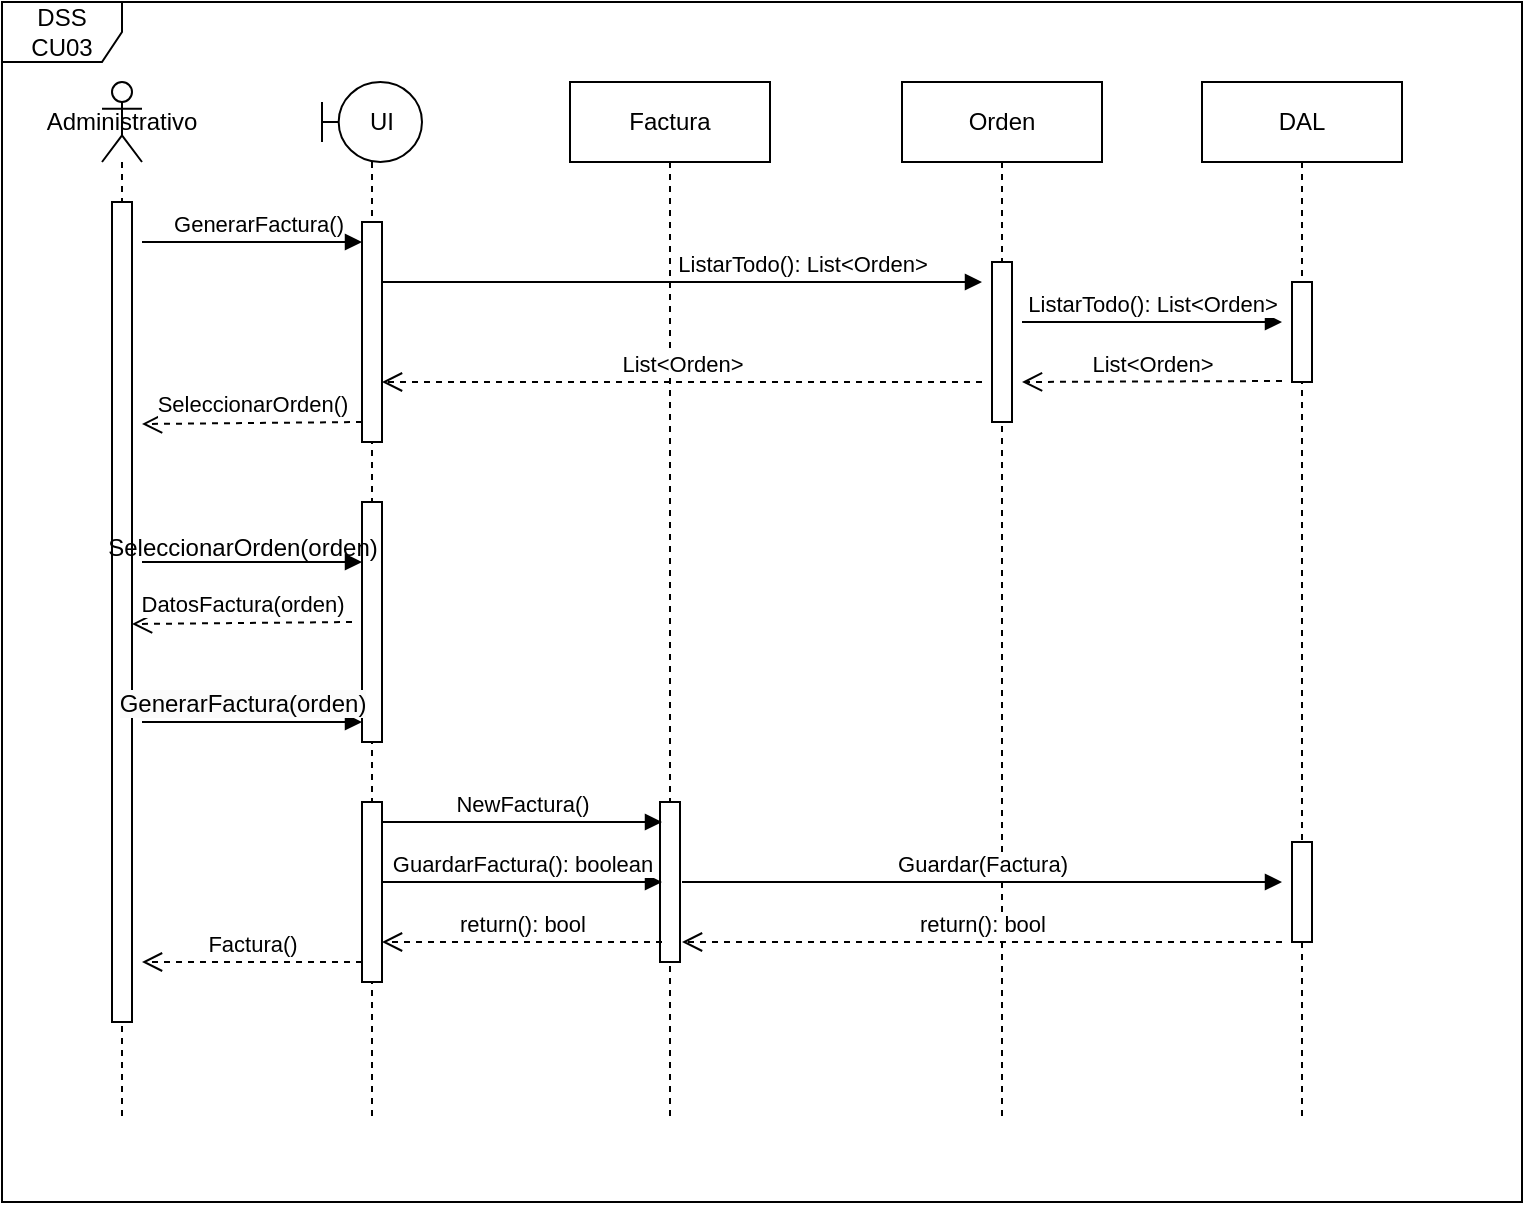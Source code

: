 <mxfile version="24.3.1" type="device">
  <diagram name="Página-1" id="9tXjDjj-dgGOGXzmglAR">
    <mxGraphModel dx="984" dy="566" grid="1" gridSize="10" guides="1" tooltips="1" connect="1" arrows="1" fold="1" page="1" pageScale="1" pageWidth="827" pageHeight="1169" math="0" shadow="0">
      <root>
        <mxCell id="0" />
        <mxCell id="1" parent="0" />
        <mxCell id="ZT-rWBiSk9DhB-B5vbQ5-1" value="Administrativo" style="shape=umlLifeline;perimeter=lifelinePerimeter;whiteSpace=wrap;html=1;container=1;dropTarget=0;collapsible=0;recursiveResize=0;outlineConnect=0;portConstraint=eastwest;newEdgeStyle={&quot;curved&quot;:0,&quot;rounded&quot;:0};participant=umlActor;" vertex="1" parent="1">
          <mxGeometry x="130" y="120" width="20" height="520" as="geometry" />
        </mxCell>
        <mxCell id="ZT-rWBiSk9DhB-B5vbQ5-9" value="" style="html=1;points=[[0,0,0,0,5],[0,1,0,0,-5],[1,0,0,0,5],[1,1,0,0,-5]];perimeter=orthogonalPerimeter;outlineConnect=0;targetShapes=umlLifeline;portConstraint=eastwest;newEdgeStyle={&quot;curved&quot;:0,&quot;rounded&quot;:0};" vertex="1" parent="ZT-rWBiSk9DhB-B5vbQ5-1">
          <mxGeometry x="5" y="60" width="10" height="410" as="geometry" />
        </mxCell>
        <mxCell id="ZT-rWBiSk9DhB-B5vbQ5-2" value="&amp;nbsp; &amp;nbsp;UI" style="shape=umlLifeline;perimeter=lifelinePerimeter;whiteSpace=wrap;html=1;container=1;dropTarget=0;collapsible=0;recursiveResize=0;outlineConnect=0;portConstraint=eastwest;newEdgeStyle={&quot;curved&quot;:0,&quot;rounded&quot;:0};participant=umlBoundary;" vertex="1" parent="1">
          <mxGeometry x="240" y="120" width="50" height="520" as="geometry" />
        </mxCell>
        <mxCell id="ZT-rWBiSk9DhB-B5vbQ5-11" value="" style="html=1;points=[[0,0,0,0,5],[0,1,0,0,-5],[1,0,0,0,5],[1,1,0,0,-5]];perimeter=orthogonalPerimeter;outlineConnect=0;targetShapes=umlLifeline;portConstraint=eastwest;newEdgeStyle={&quot;curved&quot;:0,&quot;rounded&quot;:0};" vertex="1" parent="ZT-rWBiSk9DhB-B5vbQ5-2">
          <mxGeometry x="20" y="70" width="10" height="110" as="geometry" />
        </mxCell>
        <mxCell id="ZT-rWBiSk9DhB-B5vbQ5-20" value="" style="html=1;points=[[0,0,0,0,5],[0,1,0,0,-5],[1,0,0,0,5],[1,1,0,0,-5]];perimeter=orthogonalPerimeter;outlineConnect=0;targetShapes=umlLifeline;portConstraint=eastwest;newEdgeStyle={&quot;curved&quot;:0,&quot;rounded&quot;:0};" vertex="1" parent="ZT-rWBiSk9DhB-B5vbQ5-2">
          <mxGeometry x="20" y="210" width="10" height="120" as="geometry" />
        </mxCell>
        <mxCell id="ZT-rWBiSk9DhB-B5vbQ5-28" value="" style="html=1;points=[[0,0,0,0,5],[0,1,0,0,-5],[1,0,0,0,5],[1,1,0,0,-5]];perimeter=orthogonalPerimeter;outlineConnect=0;targetShapes=umlLifeline;portConstraint=eastwest;newEdgeStyle={&quot;curved&quot;:0,&quot;rounded&quot;:0};" vertex="1" parent="ZT-rWBiSk9DhB-B5vbQ5-2">
          <mxGeometry x="20" y="360" width="10" height="90" as="geometry" />
        </mxCell>
        <mxCell id="ZT-rWBiSk9DhB-B5vbQ5-3" value="Orden" style="shape=umlLifeline;perimeter=lifelinePerimeter;whiteSpace=wrap;html=1;container=1;dropTarget=0;collapsible=0;recursiveResize=0;outlineConnect=0;portConstraint=eastwest;newEdgeStyle={&quot;curved&quot;:0,&quot;rounded&quot;:0};" vertex="1" parent="1">
          <mxGeometry x="530" y="120" width="100" height="520" as="geometry" />
        </mxCell>
        <mxCell id="ZT-rWBiSk9DhB-B5vbQ5-13" value="" style="html=1;points=[[0,0,0,0,5],[0,1,0,0,-5],[1,0,0,0,5],[1,1,0,0,-5]];perimeter=orthogonalPerimeter;outlineConnect=0;targetShapes=umlLifeline;portConstraint=eastwest;newEdgeStyle={&quot;curved&quot;:0,&quot;rounded&quot;:0};" vertex="1" parent="ZT-rWBiSk9DhB-B5vbQ5-3">
          <mxGeometry x="45" y="90" width="10" height="80" as="geometry" />
        </mxCell>
        <mxCell id="ZT-rWBiSk9DhB-B5vbQ5-4" value="Factura" style="shape=umlLifeline;perimeter=lifelinePerimeter;whiteSpace=wrap;html=1;container=1;dropTarget=0;collapsible=0;recursiveResize=0;outlineConnect=0;portConstraint=eastwest;newEdgeStyle={&quot;curved&quot;:0,&quot;rounded&quot;:0};" vertex="1" parent="1">
          <mxGeometry x="364" y="120" width="100" height="520" as="geometry" />
        </mxCell>
        <mxCell id="ZT-rWBiSk9DhB-B5vbQ5-29" value="" style="html=1;points=[[0,0,0,0,5],[0,1,0,0,-5],[1,0,0,0,5],[1,1,0,0,-5]];perimeter=orthogonalPerimeter;outlineConnect=0;targetShapes=umlLifeline;portConstraint=eastwest;newEdgeStyle={&quot;curved&quot;:0,&quot;rounded&quot;:0};" vertex="1" parent="ZT-rWBiSk9DhB-B5vbQ5-4">
          <mxGeometry x="45" y="360" width="10" height="80" as="geometry" />
        </mxCell>
        <mxCell id="ZT-rWBiSk9DhB-B5vbQ5-5" value="DAL" style="shape=umlLifeline;perimeter=lifelinePerimeter;whiteSpace=wrap;html=1;container=1;dropTarget=0;collapsible=0;recursiveResize=0;outlineConnect=0;portConstraint=eastwest;newEdgeStyle={&quot;curved&quot;:0,&quot;rounded&quot;:0};" vertex="1" parent="1">
          <mxGeometry x="680" y="120" width="100" height="520" as="geometry" />
        </mxCell>
        <mxCell id="ZT-rWBiSk9DhB-B5vbQ5-14" value="" style="html=1;points=[[0,0,0,0,5],[0,1,0,0,-5],[1,0,0,0,5],[1,1,0,0,-5]];perimeter=orthogonalPerimeter;outlineConnect=0;targetShapes=umlLifeline;portConstraint=eastwest;newEdgeStyle={&quot;curved&quot;:0,&quot;rounded&quot;:0};" vertex="1" parent="ZT-rWBiSk9DhB-B5vbQ5-5">
          <mxGeometry x="45" y="100" width="10" height="50" as="geometry" />
        </mxCell>
        <mxCell id="ZT-rWBiSk9DhB-B5vbQ5-32" value="" style="html=1;points=[[0,0,0,0,5],[0,1,0,0,-5],[1,0,0,0,5],[1,1,0,0,-5]];perimeter=orthogonalPerimeter;outlineConnect=0;targetShapes=umlLifeline;portConstraint=eastwest;newEdgeStyle={&quot;curved&quot;:0,&quot;rounded&quot;:0};" vertex="1" parent="ZT-rWBiSk9DhB-B5vbQ5-5">
          <mxGeometry x="45" y="380" width="10" height="50" as="geometry" />
        </mxCell>
        <mxCell id="ZT-rWBiSk9DhB-B5vbQ5-10" value="GenerarFactura()" style="html=1;verticalAlign=bottom;endArrow=block;curved=0;rounded=0;" edge="1" parent="1">
          <mxGeometry x="0.048" width="80" relative="1" as="geometry">
            <mxPoint x="150" y="200" as="sourcePoint" />
            <mxPoint x="260" y="200" as="targetPoint" />
            <mxPoint as="offset" />
          </mxGeometry>
        </mxCell>
        <mxCell id="ZT-rWBiSk9DhB-B5vbQ5-12" value="ListarTodo(): List&amp;lt;Orden&amp;gt;" style="html=1;verticalAlign=bottom;endArrow=block;curved=0;rounded=0;" edge="1" parent="1">
          <mxGeometry x="0.4" width="80" relative="1" as="geometry">
            <mxPoint x="270" y="220" as="sourcePoint" />
            <mxPoint x="570" y="220" as="targetPoint" />
            <mxPoint as="offset" />
          </mxGeometry>
        </mxCell>
        <mxCell id="ZT-rWBiSk9DhB-B5vbQ5-15" value="ListarTodo(): List&amp;lt;Orden&amp;gt;" style="html=1;verticalAlign=bottom;endArrow=block;curved=0;rounded=0;" edge="1" parent="1">
          <mxGeometry width="80" relative="1" as="geometry">
            <mxPoint x="590" y="240" as="sourcePoint" />
            <mxPoint x="720" y="240" as="targetPoint" />
          </mxGeometry>
        </mxCell>
        <mxCell id="ZT-rWBiSk9DhB-B5vbQ5-16" value="List&amp;lt;Orden&amp;gt;" style="html=1;verticalAlign=bottom;endArrow=open;dashed=1;endSize=8;curved=0;rounded=0;" edge="1" parent="1">
          <mxGeometry relative="1" as="geometry">
            <mxPoint x="720" y="269.5" as="sourcePoint" />
            <mxPoint x="590" y="270" as="targetPoint" />
          </mxGeometry>
        </mxCell>
        <mxCell id="ZT-rWBiSk9DhB-B5vbQ5-17" value="List&amp;lt;Orden&amp;gt;" style="html=1;verticalAlign=bottom;endArrow=open;dashed=1;endSize=8;curved=0;rounded=0;" edge="1" parent="1">
          <mxGeometry relative="1" as="geometry">
            <mxPoint x="570" y="270" as="sourcePoint" />
            <mxPoint x="270" y="270" as="targetPoint" />
          </mxGeometry>
        </mxCell>
        <mxCell id="ZT-rWBiSk9DhB-B5vbQ5-18" value="SeleccionarOrden()" style="html=1;verticalAlign=bottom;endArrow=open;dashed=1;endSize=8;curved=0;rounded=0;" edge="1" parent="1">
          <mxGeometry relative="1" as="geometry">
            <mxPoint x="260" y="290" as="sourcePoint" />
            <mxPoint x="150" y="291" as="targetPoint" />
          </mxGeometry>
        </mxCell>
        <mxCell id="ZT-rWBiSk9DhB-B5vbQ5-21" value="" style="html=1;verticalAlign=bottom;endArrow=block;curved=0;rounded=0;" edge="1" parent="1">
          <mxGeometry x="0.048" width="80" relative="1" as="geometry">
            <mxPoint x="150" y="360" as="sourcePoint" />
            <mxPoint x="260" y="360" as="targetPoint" />
            <mxPoint as="offset" />
          </mxGeometry>
        </mxCell>
        <mxCell id="ZT-rWBiSk9DhB-B5vbQ5-22" value="SeleccionarOrden(orden)" style="text;html=1;align=center;verticalAlign=middle;resizable=0;points=[];autosize=1;strokeColor=none;fillColor=none;" vertex="1" parent="1">
          <mxGeometry x="120" y="338" width="160" height="30" as="geometry" />
        </mxCell>
        <mxCell id="ZT-rWBiSk9DhB-B5vbQ5-23" value="DatosFactura(orden)" style="html=1;verticalAlign=bottom;endArrow=open;dashed=1;endSize=8;curved=0;rounded=0;" edge="1" parent="1">
          <mxGeometry relative="1" as="geometry">
            <mxPoint x="255" y="390" as="sourcePoint" />
            <mxPoint x="145" y="391" as="targetPoint" />
          </mxGeometry>
        </mxCell>
        <mxCell id="ZT-rWBiSk9DhB-B5vbQ5-25" value="&lt;span style=&quot;font-size: 12px; background-color: rgb(251, 251, 251);&quot;&gt;GenerarFactura(orden)&lt;/span&gt;" style="html=1;verticalAlign=bottom;endArrow=block;curved=0;rounded=0;" edge="1" parent="1">
          <mxGeometry x="-0.091" width="80" relative="1" as="geometry">
            <mxPoint x="150" y="440" as="sourcePoint" />
            <mxPoint x="260" y="440" as="targetPoint" />
            <mxPoint as="offset" />
          </mxGeometry>
        </mxCell>
        <mxCell id="ZT-rWBiSk9DhB-B5vbQ5-30" value="NewFactura()" style="html=1;verticalAlign=bottom;endArrow=block;curved=0;rounded=0;" edge="1" parent="1">
          <mxGeometry width="80" relative="1" as="geometry">
            <mxPoint x="270" y="490" as="sourcePoint" />
            <mxPoint x="410" y="490" as="targetPoint" />
            <mxPoint as="offset" />
          </mxGeometry>
        </mxCell>
        <mxCell id="ZT-rWBiSk9DhB-B5vbQ5-31" value="GuardarFactura(): boolean" style="html=1;verticalAlign=bottom;endArrow=block;curved=0;rounded=0;" edge="1" parent="1">
          <mxGeometry width="80" relative="1" as="geometry">
            <mxPoint x="270" y="520" as="sourcePoint" />
            <mxPoint x="410" y="520" as="targetPoint" />
            <mxPoint as="offset" />
          </mxGeometry>
        </mxCell>
        <mxCell id="ZT-rWBiSk9DhB-B5vbQ5-33" value="Guardar(Factura)" style="html=1;verticalAlign=bottom;endArrow=block;curved=0;rounded=0;" edge="1" parent="1">
          <mxGeometry width="80" relative="1" as="geometry">
            <mxPoint x="420" y="520" as="sourcePoint" />
            <mxPoint x="720" y="520" as="targetPoint" />
            <mxPoint as="offset" />
          </mxGeometry>
        </mxCell>
        <mxCell id="ZT-rWBiSk9DhB-B5vbQ5-34" value="return(): bool" style="html=1;verticalAlign=bottom;endArrow=open;dashed=1;endSize=8;curved=0;rounded=0;" edge="1" parent="1">
          <mxGeometry relative="1" as="geometry">
            <mxPoint x="720" y="550" as="sourcePoint" />
            <mxPoint x="420" y="550" as="targetPoint" />
          </mxGeometry>
        </mxCell>
        <mxCell id="ZT-rWBiSk9DhB-B5vbQ5-35" value="return(): bool" style="html=1;verticalAlign=bottom;endArrow=open;dashed=1;endSize=8;curved=0;rounded=0;" edge="1" parent="1" target="ZT-rWBiSk9DhB-B5vbQ5-28">
          <mxGeometry relative="1" as="geometry">
            <mxPoint x="410" y="550" as="sourcePoint" />
            <mxPoint x="110" y="550" as="targetPoint" />
          </mxGeometry>
        </mxCell>
        <mxCell id="ZT-rWBiSk9DhB-B5vbQ5-36" value="Factura()" style="html=1;verticalAlign=bottom;endArrow=open;dashed=1;endSize=8;curved=0;rounded=0;" edge="1" parent="1">
          <mxGeometry relative="1" as="geometry">
            <mxPoint x="260" y="560" as="sourcePoint" />
            <mxPoint x="150" y="560" as="targetPoint" />
          </mxGeometry>
        </mxCell>
        <mxCell id="ZT-rWBiSk9DhB-B5vbQ5-37" value="DSS CU03" style="shape=umlFrame;whiteSpace=wrap;html=1;pointerEvents=0;" vertex="1" parent="1">
          <mxGeometry x="80" y="80" width="760" height="600" as="geometry" />
        </mxCell>
      </root>
    </mxGraphModel>
  </diagram>
</mxfile>
